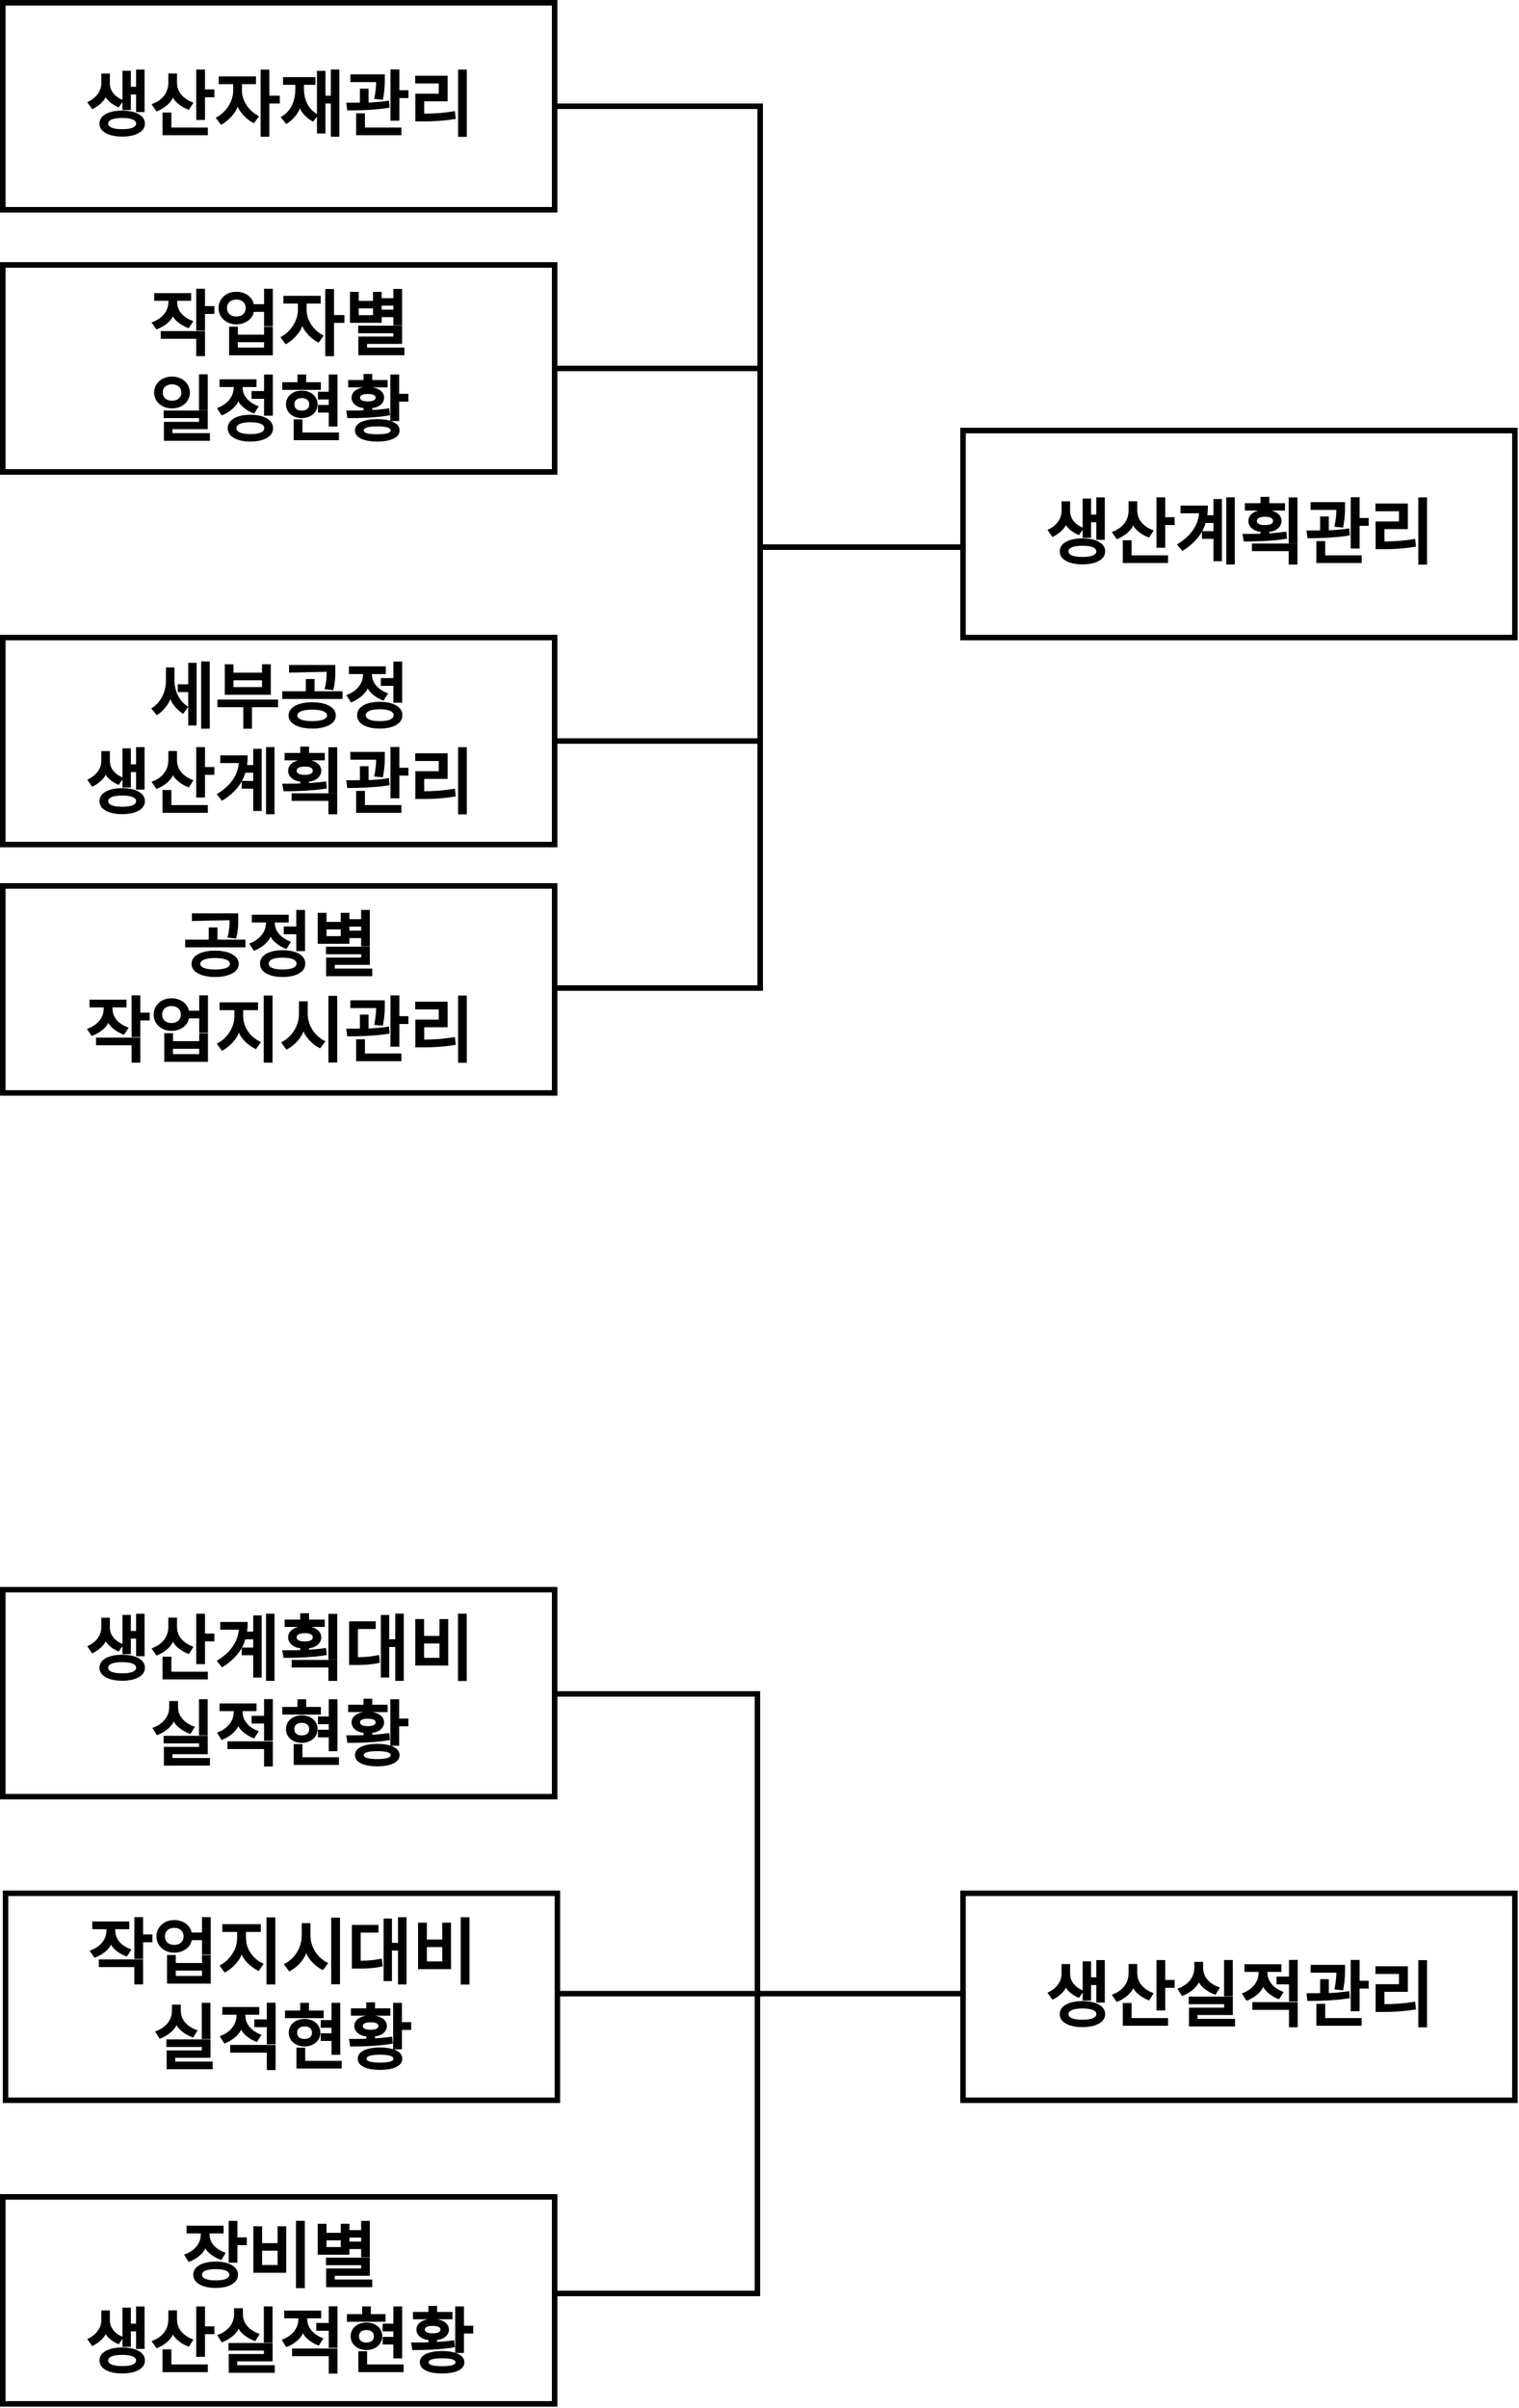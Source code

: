 <mxfile version="23.0.2" type="github">
  <diagram id="prtHgNgQTEPvFCAcTncT" name="Page-1">
    <mxGraphModel dx="-61" dy="2266" grid="1" gridSize="10" guides="1" tooltips="1" connect="1" arrows="1" fold="1" page="1" pageScale="1" pageWidth="827" pageHeight="1169" math="0" shadow="0">
      <root>
        <mxCell id="0" />
        <mxCell id="1" parent="0" />
        <mxCell id="iL0AFEI0iZvd9HKSOmmm-253" value="" style="group" vertex="1" connectable="0" parent="1">
          <mxGeometry x="4410" y="200" width="1096" height="790" as="geometry" />
        </mxCell>
        <mxCell id="iL0AFEI0iZvd9HKSOmmm-239" value="생산계획관리" style="rounded=0;whiteSpace=wrap;html=1;fontSize=51;strokeWidth=4;fontStyle=1" vertex="1" parent="iL0AFEI0iZvd9HKSOmmm-253">
          <mxGeometry x="696" y="310" width="400" height="150" as="geometry" />
        </mxCell>
        <mxCell id="iL0AFEI0iZvd9HKSOmmm-240" value="생산자재관리" style="rounded=0;whiteSpace=wrap;html=1;fontSize=51;strokeWidth=4;fontStyle=1" vertex="1" parent="iL0AFEI0iZvd9HKSOmmm-253">
          <mxGeometry width="400" height="150" as="geometry" />
        </mxCell>
        <mxCell id="iL0AFEI0iZvd9HKSOmmm-241" value="세부공정&lt;br&gt;생산계획관리" style="rounded=0;whiteSpace=wrap;html=1;fontSize=51;strokeWidth=4;fontStyle=1" vertex="1" parent="iL0AFEI0iZvd9HKSOmmm-253">
          <mxGeometry y="460" width="400" height="150" as="geometry" />
        </mxCell>
        <mxCell id="iL0AFEI0iZvd9HKSOmmm-242" value="작업자별&lt;br&gt;일정현황" style="rounded=0;whiteSpace=wrap;html=1;fontSize=51;strokeWidth=4;fontStyle=1" vertex="1" parent="iL0AFEI0iZvd9HKSOmmm-253">
          <mxGeometry y="190" width="400" height="150" as="geometry" />
        </mxCell>
        <mxCell id="iL0AFEI0iZvd9HKSOmmm-243" value="공정별&lt;br&gt;작업지시관리" style="rounded=0;whiteSpace=wrap;html=1;fontSize=51;strokeWidth=4;fontStyle=1" vertex="1" parent="iL0AFEI0iZvd9HKSOmmm-253">
          <mxGeometry y="640" width="400" height="150" as="geometry" />
        </mxCell>
        <mxCell id="iL0AFEI0iZvd9HKSOmmm-244" value="" style="strokeWidth=4;html=1;shape=mxgraph.flowchart.annotation_2;align=left;labelPosition=right;pointerEvents=1;rotation=-180;" vertex="1" parent="iL0AFEI0iZvd9HKSOmmm-253">
          <mxGeometry x="402" y="75" width="294" height="639" as="geometry" />
        </mxCell>
        <mxCell id="iL0AFEI0iZvd9HKSOmmm-246" value="" style="line;strokeWidth=4;html=1;" vertex="1" parent="iL0AFEI0iZvd9HKSOmmm-253">
          <mxGeometry x="400" y="260" width="150" height="10" as="geometry" />
        </mxCell>
        <mxCell id="iL0AFEI0iZvd9HKSOmmm-247" value="" style="line;strokeWidth=4;html=1;" vertex="1" parent="iL0AFEI0iZvd9HKSOmmm-253">
          <mxGeometry x="400" y="530" width="150" height="10" as="geometry" />
        </mxCell>
        <mxCell id="iL0AFEI0iZvd9HKSOmmm-254" value="" style="group" vertex="1" connectable="0" parent="1">
          <mxGeometry x="4410" y="1350" width="1096" height="590" as="geometry" />
        </mxCell>
        <mxCell id="iL0AFEI0iZvd9HKSOmmm-238" value="생산실적관리" style="rounded=0;whiteSpace=wrap;html=1;fontSize=51;strokeWidth=4;fontStyle=1" vertex="1" parent="iL0AFEI0iZvd9HKSOmmm-254">
          <mxGeometry x="696" y="220" width="400" height="150" as="geometry" />
        </mxCell>
        <mxCell id="iL0AFEI0iZvd9HKSOmmm-248" value="생산계획대비&lt;br style=&quot;font-size: 51px;&quot;&gt;실적현황" style="rounded=0;whiteSpace=wrap;html=1;fontSize=51;strokeWidth=4;fontStyle=1" vertex="1" parent="iL0AFEI0iZvd9HKSOmmm-254">
          <mxGeometry width="400" height="150" as="geometry" />
        </mxCell>
        <mxCell id="iL0AFEI0iZvd9HKSOmmm-249" value="작업지시대비&lt;br style=&quot;font-size: 51px;&quot;&gt;실적현황" style="rounded=0;whiteSpace=wrap;html=1;fontSize=51;strokeWidth=4;fontStyle=1" vertex="1" parent="iL0AFEI0iZvd9HKSOmmm-254">
          <mxGeometry x="2" y="220" width="400" height="150" as="geometry" />
        </mxCell>
        <mxCell id="iL0AFEI0iZvd9HKSOmmm-250" value="장비별&lt;br style=&quot;font-size: 51px;&quot;&gt;생산실적현황" style="rounded=0;whiteSpace=wrap;html=1;fontSize=51;strokeWidth=4;fontStyle=1" vertex="1" parent="iL0AFEI0iZvd9HKSOmmm-254">
          <mxGeometry y="440" width="400" height="150" as="geometry" />
        </mxCell>
        <mxCell id="iL0AFEI0iZvd9HKSOmmm-251" value="" style="strokeWidth=4;html=1;shape=mxgraph.flowchart.annotation_2;align=left;labelPosition=right;pointerEvents=1;rotation=-180;" vertex="1" parent="iL0AFEI0iZvd9HKSOmmm-254">
          <mxGeometry x="400" y="75.5" width="294" height="434.5" as="geometry" />
        </mxCell>
        <mxCell id="iL0AFEI0iZvd9HKSOmmm-252" value="" style="line;strokeWidth=4;html=1;" vertex="1" parent="iL0AFEI0iZvd9HKSOmmm-254">
          <mxGeometry x="400" y="287.75" width="150" height="10" as="geometry" />
        </mxCell>
      </root>
    </mxGraphModel>
  </diagram>
</mxfile>
